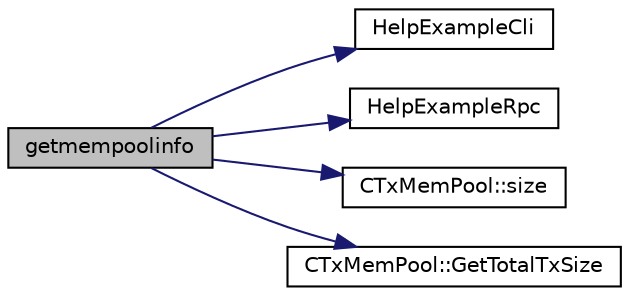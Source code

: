 digraph "getmempoolinfo"
{
  edge [fontname="Helvetica",fontsize="10",labelfontname="Helvetica",labelfontsize="10"];
  node [fontname="Helvetica",fontsize="10",shape=record];
  rankdir="LR";
  Node140 [label="getmempoolinfo",height=0.2,width=0.4,color="black", fillcolor="grey75", style="filled", fontcolor="black"];
  Node140 -> Node141 [color="midnightblue",fontsize="10",style="solid",fontname="Helvetica"];
  Node141 [label="HelpExampleCli",height=0.2,width=0.4,color="black", fillcolor="white", style="filled",URL="$rpcserver_8cpp.html#ac01ac6eab5467567ed0da106814e04ec"];
  Node140 -> Node142 [color="midnightblue",fontsize="10",style="solid",fontname="Helvetica"];
  Node142 [label="HelpExampleRpc",height=0.2,width=0.4,color="black", fillcolor="white", style="filled",URL="$rpcserver_8cpp.html#a06ea60e24e5a1053a14a11b1009bf9ef"];
  Node140 -> Node143 [color="midnightblue",fontsize="10",style="solid",fontname="Helvetica"];
  Node143 [label="CTxMemPool::size",height=0.2,width=0.4,color="black", fillcolor="white", style="filled",URL="$class_c_tx_mem_pool.html#a867f7b452141770f3b2e8697fb3513d8"];
  Node140 -> Node144 [color="midnightblue",fontsize="10",style="solid",fontname="Helvetica"];
  Node144 [label="CTxMemPool::GetTotalTxSize",height=0.2,width=0.4,color="black", fillcolor="white", style="filled",URL="$class_c_tx_mem_pool.html#ad388f6544c2ca90f1550b06d9d86d54f"];
}
